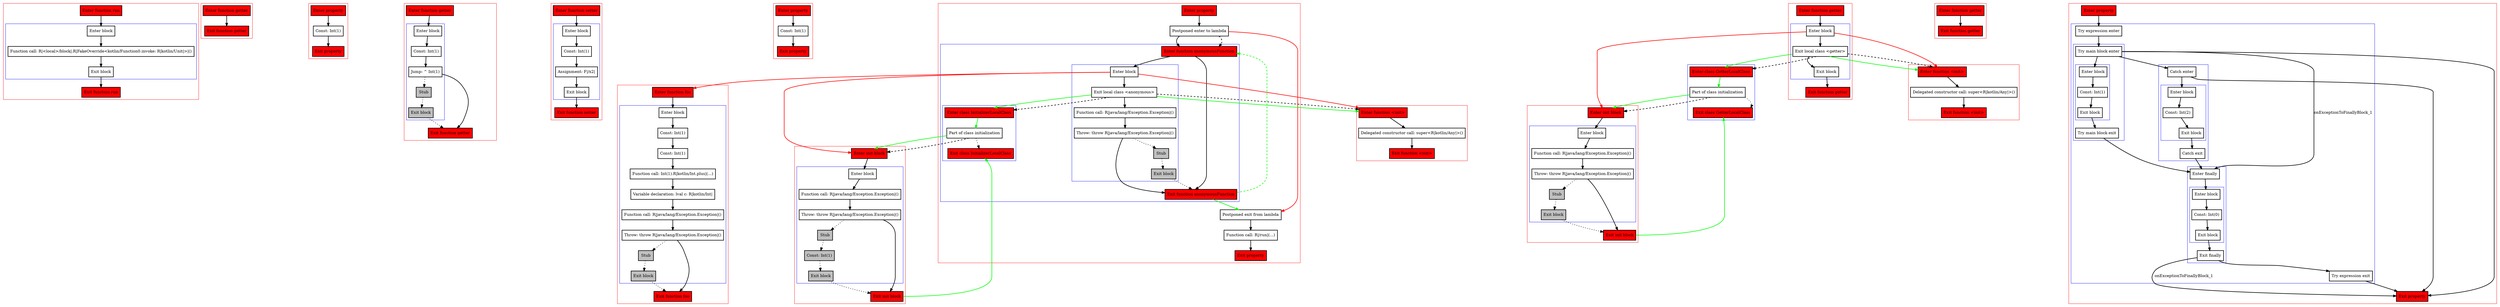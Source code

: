 digraph propertiesAndInitBlocks_kt {
    graph [nodesep=3]
    node [shape=box penwidth=2]
    edge [penwidth=2]

    subgraph cluster_0 {
        color=red
        0 [label="Enter function run" style="filled" fillcolor=red];
        subgraph cluster_1 {
            color=blue
            1 [label="Enter block"];
            2 [label="Function call: R|<local>/block|.R|FakeOverride<kotlin/Function0.invoke: R|kotlin/Unit|>|()"];
            3 [label="Exit block"];
        }
        4 [label="Exit function run" style="filled" fillcolor=red];
    }
    0 -> {1};
    1 -> {2};
    2 -> {3};
    3 -> {4};

    subgraph cluster_2 {
        color=red
        5 [label="Enter function getter" style="filled" fillcolor=red];
        6 [label="Exit function getter" style="filled" fillcolor=red];
    }
    5 -> {6};

    subgraph cluster_3 {
        color=red
        7 [label="Enter property" style="filled" fillcolor=red];
        8 [label="Const: Int(1)"];
        9 [label="Exit property" style="filled" fillcolor=red];
    }
    7 -> {8};
    8 -> {9};

    subgraph cluster_4 {
        color=red
        10 [label="Enter function getter" style="filled" fillcolor=red];
        subgraph cluster_5 {
            color=blue
            11 [label="Enter block"];
            12 [label="Const: Int(1)"];
            13 [label="Jump: ^ Int(1)"];
            14 [label="Stub" style="filled" fillcolor=gray];
            15 [label="Exit block" style="filled" fillcolor=gray];
        }
        16 [label="Exit function getter" style="filled" fillcolor=red];
    }
    10 -> {11};
    11 -> {12};
    12 -> {13};
    13 -> {16};
    13 -> {14} [style=dotted];
    14 -> {15} [style=dotted];
    15 -> {16} [style=dotted];

    subgraph cluster_6 {
        color=red
        17 [label="Enter function setter" style="filled" fillcolor=red];
        subgraph cluster_7 {
            color=blue
            18 [label="Enter block"];
            19 [label="Const: Int(1)"];
            20 [label="Assignment: F|/x2|"];
            21 [label="Exit block"];
        }
        22 [label="Exit function setter" style="filled" fillcolor=red];
    }
    17 -> {18};
    18 -> {19};
    19 -> {20};
    20 -> {21};
    21 -> {22};

    subgraph cluster_8 {
        color=red
        23 [label="Enter property" style="filled" fillcolor=red];
        24 [label="Const: Int(1)"];
        25 [label="Exit property" style="filled" fillcolor=red];
    }
    23 -> {24};
    24 -> {25};

    subgraph cluster_9 {
        color=red
        37 [label="Enter function foo" style="filled" fillcolor=red];
        subgraph cluster_10 {
            color=blue
            38 [label="Enter block"];
            39 [label="Const: Int(1)"];
            40 [label="Const: Int(1)"];
            41 [label="Function call: Int(1).R|kotlin/Int.plus|(...)"];
            42 [label="Variable declaration: lval c: R|kotlin/Int|"];
            43 [label="Function call: R|java/lang/Exception.Exception|()"];
            44 [label="Throw: throw R|java/lang/Exception.Exception|()"];
            45 [label="Stub" style="filled" fillcolor=gray];
            46 [label="Exit block" style="filled" fillcolor=gray];
        }
        47 [label="Exit function foo" style="filled" fillcolor=red];
    }
    37 -> {38};
    38 -> {39};
    39 -> {40};
    40 -> {41};
    41 -> {42};
    42 -> {43};
    43 -> {44};
    44 -> {47};
    44 -> {45} [style=dotted];
    45 -> {46} [style=dotted];
    46 -> {47} [style=dotted];

    subgraph cluster_11 {
        color=red
        48 [label="Enter function <init>" style="filled" fillcolor=red];
        49 [label="Delegated constructor call: super<R|kotlin/Any|>()"];
        50 [label="Exit function <init>" style="filled" fillcolor=red];
    }
    48 -> {49};
    49 -> {50};

    subgraph cluster_12 {
        color=red
        51 [label="Enter init block" style="filled" fillcolor=red];
        subgraph cluster_13 {
            color=blue
            52 [label="Enter block"];
            53 [label="Function call: R|java/lang/Exception.Exception|()"];
            54 [label="Throw: throw R|java/lang/Exception.Exception|()"];
            55 [label="Stub" style="filled" fillcolor=gray];
            56 [label="Const: Int(1)" style="filled" fillcolor=gray];
            57 [label="Exit block" style="filled" fillcolor=gray];
        }
        58 [label="Exit init block" style="filled" fillcolor=red];
    }
    51 -> {52};
    52 -> {53};
    53 -> {54};
    54 -> {58};
    54 -> {55} [style=dotted];
    55 -> {56} [style=dotted];
    56 -> {57} [style=dotted];
    57 -> {58} [style=dotted];
    58 -> {36} [color=green];

    subgraph cluster_14 {
        color=red
        59 [label="Enter function getter" style="filled" fillcolor=red];
        subgraph cluster_15 {
            color=blue
            60 [label="Enter block"];
            61 [label="Exit local class <getter>"];
            62 [label="Exit block"];
        }
        63 [label="Exit function getter" style="filled" fillcolor=red];
    }
    subgraph cluster_16 {
        color=blue
        64 [label="Enter class GetterLocalClass" style="filled" fillcolor=red];
        65 [label="Part of class initialization"];
        66 [label="Exit class GetterLocalClass" style="filled" fillcolor=red];
    }
    59 -> {60};
    60 -> {61};
    60 -> {67 70} [color=red];
    61 -> {62};
    61 -> {67 64} [color=green];
    61 -> {67 64} [style=dashed];
    62 -> {63};
    64 -> {65} [color=green];
    65 -> {66} [style=dotted];
    65 -> {70} [color=green];
    65 -> {70} [style=dashed];

    subgraph cluster_17 {
        color=red
        67 [label="Enter function <init>" style="filled" fillcolor=red];
        68 [label="Delegated constructor call: super<R|kotlin/Any|>()"];
        69 [label="Exit function <init>" style="filled" fillcolor=red];
    }
    67 -> {68};
    68 -> {69};

    subgraph cluster_18 {
        color=red
        70 [label="Enter init block" style="filled" fillcolor=red];
        subgraph cluster_19 {
            color=blue
            71 [label="Enter block"];
            72 [label="Function call: R|java/lang/Exception.Exception|()"];
            73 [label="Throw: throw R|java/lang/Exception.Exception|()"];
            74 [label="Stub" style="filled" fillcolor=gray];
            75 [label="Exit block" style="filled" fillcolor=gray];
        }
        76 [label="Exit init block" style="filled" fillcolor=red];
    }
    70 -> {71};
    71 -> {72};
    72 -> {73};
    73 -> {76};
    73 -> {74} [style=dotted];
    74 -> {75} [style=dotted];
    75 -> {76} [style=dotted];
    76 -> {66} [color=green];

    subgraph cluster_20 {
        color=red
        77 [label="Enter property" style="filled" fillcolor=red];
        78 [label="Postponed enter to lambda"];
        subgraph cluster_21 {
            color=blue
            26 [label="Enter function anonymousFunction" style="filled" fillcolor=red];
            subgraph cluster_22 {
                color=blue
                27 [label="Enter block"];
                28 [label="Exit local class <anonymous>"];
                29 [label="Function call: R|java/lang/Exception.Exception|()"];
                30 [label="Throw: throw R|java/lang/Exception.Exception|()"];
                31 [label="Stub" style="filled" fillcolor=gray];
                32 [label="Exit block" style="filled" fillcolor=gray];
            }
            subgraph cluster_23 {
                color=blue
                34 [label="Enter class InitializerLocalClass" style="filled" fillcolor=red];
                35 [label="Part of class initialization"];
                36 [label="Exit class InitializerLocalClass" style="filled" fillcolor=red];
            }
            33 [label="Exit function anonymousFunction" style="filled" fillcolor=red];
        }
        79 [label="Postponed exit from lambda"];
        80 [label="Function call: R|/run|(...)"];
        81 [label="Exit property" style="filled" fillcolor=red];
    }
    77 -> {78};
    78 -> {26};
    78 -> {79} [color=red];
    78 -> {26} [style=dashed];
    79 -> {80};
    80 -> {81};
    26 -> {33 27};
    27 -> {28};
    27 -> {37 48 51} [color=red];
    28 -> {29};
    28 -> {48 34} [color=green];
    28 -> {48 34} [style=dashed];
    29 -> {30};
    30 -> {33};
    30 -> {31} [style=dotted];
    31 -> {32} [style=dotted];
    32 -> {33} [style=dotted];
    33 -> {79} [color=green];
    33 -> {26} [color=green style=dashed];
    34 -> {35} [color=green];
    35 -> {36} [style=dotted];
    35 -> {51} [color=green];
    35 -> {51} [style=dashed];

    subgraph cluster_24 {
        color=red
        82 [label="Enter function getter" style="filled" fillcolor=red];
        83 [label="Exit function getter" style="filled" fillcolor=red];
    }
    82 -> {83};

    subgraph cluster_25 {
        color=red
        84 [label="Enter property" style="filled" fillcolor=red];
        subgraph cluster_26 {
            color=blue
            85 [label="Try expression enter"];
            subgraph cluster_27 {
                color=blue
                86 [label="Try main block enter"];
                subgraph cluster_28 {
                    color=blue
                    87 [label="Enter block"];
                    88 [label="Const: Int(1)"];
                    89 [label="Exit block"];
                }
                90 [label="Try main block exit"];
            }
            subgraph cluster_29 {
                color=blue
                91 [label="Catch enter"];
                subgraph cluster_30 {
                    color=blue
                    92 [label="Enter block"];
                    93 [label="Const: Int(2)"];
                    94 [label="Exit block"];
                }
                95 [label="Catch exit"];
            }
            subgraph cluster_31 {
                color=blue
                96 [label="Enter finally"];
                subgraph cluster_32 {
                    color=blue
                    97 [label="Enter block"];
                    98 [label="Const: Int(0)"];
                    99 [label="Exit block"];
                }
                100 [label="Exit finally"];
            }
            101 [label="Try expression exit"];
        }
        102 [label="Exit property" style="filled" fillcolor=red];
    }
    84 -> {85};
    85 -> {86};
    86 -> {102 91 87};
    86 -> {96}    [label=onExceptionToFinallyBlock_1];
    87 -> {88};
    88 -> {89};
    89 -> {90};
    90 -> {96};
    91 -> {102 92};
    92 -> {93};
    93 -> {94};
    94 -> {95};
    95 -> {96};
    96 -> {97};
    97 -> {98};
    98 -> {99};
    99 -> {100};
    100 -> {101};
    100 -> {102}    [label=onExceptionToFinallyBlock_1];
    101 -> {102};

}
